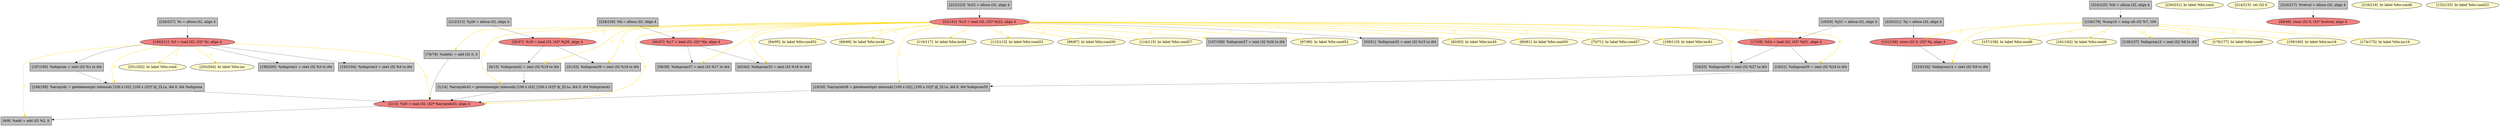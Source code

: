 
digraph G {


node288 [fillcolor=grey,label="[222/223]  %i22 = alloca i32, align 4",shape=rectangle,style=filled ]
node286 [fillcolor=grey,label="[224/225]  %i5 = alloca i32, align 4",shape=rectangle,style=filled ]
node284 [fillcolor=lemonchiffon,label="[230/231]  br label %for.cond",shape=ellipse,style=filled ]
node282 [fillcolor=lightcoral,label="[30/37]  %18 = load i32, i32* %j26, align 4",shape=ellipse,style=filled ]
node281 [fillcolor=lemonchiffon,label="[214/215]  ret i32 0",shape=ellipse,style=filled ]
node280 [fillcolor=lemonchiffon,label="[201/202]  br label %for.cond",shape=ellipse,style=filled ]
node279 [fillcolor=lightcoral,label="[52/131]  %15 = load i32, i32* %i22, align 4",shape=ellipse,style=filled ]
node278 [fillcolor=grey,label="[153/154]  %idxprom14 = zext i32 %9 to i64",shape=rectangle,style=filled ]
node276 [fillcolor=grey,label="[16/29]  %j51 = alloca i32, align 4",shape=rectangle,style=filled ]
node274 [fillcolor=grey,label="[19/20]  %arrayidx56 = getelementptr inbounds [100 x i32], [100 x i32]* @_ZL1a, i64 0, i64 %idxprom55",shape=rectangle,style=filled ]
node273 [fillcolor=lightcoral,label="[180/211]  %3 = load i32, i32* %i, align 4",shape=ellipse,style=filled ]
node272 [fillcolor=lightcoral,label="[40/47]  %17 = load i32, i32* %k, align 4",shape=ellipse,style=filled ]
node271 [fillcolor=lemonchiffon,label="[94/95]  br label %for.cond52",shape=ellipse,style=filled ]
node252 [fillcolor=grey,label="[220/221]  %j = alloca i32, align 4",shape=rectangle,style=filled ]
node246 [fillcolor=lemonchiffon,label="[157/158]  br label %for.cond9",shape=ellipse,style=filled ]
node283 [fillcolor=lemonchiffon,label="[203/204]  br label %for.inc",shape=ellipse,style=filled ]
node275 [fillcolor=grey,label="[212/213]  %j26 = alloca i32, align 4",shape=rectangle,style=filled ]
node269 [fillcolor=grey,label="[0/15]  %idxprom42 = zext i32 %19 to i64",shape=rectangle,style=filled ]
node253 [fillcolor=grey,label="[187/190]  %idxprom = zext i32 %1 to i64",shape=rectangle,style=filled ]
node261 [fillcolor=lemonchiffon,label="[68/69]  br label %for.inc48",shape=ellipse,style=filled ]
node244 [fillcolor=grey,label="[31/32]  %idxprom39 = zext i32 %18 to i64",shape=rectangle,style=filled ]
node238 [fillcolor=grey,label="[188/189]  %arrayidx = getelementptr inbounds [100 x i32], [100 x i32]* @_ZL1a, i64 0, i64 %idxprom",shape=rectangle,style=filled ]
node267 [fillcolor=grey,label="[8/9]  %add = add i32 %2, 0",shape=rectangle,style=filled ]
node245 [fillcolor=lightcoral,label="[151/156]  store i32 0, i32* %j, align 4",shape=ellipse,style=filled ]
node242 [fillcolor=grey,label="[216/217]  %retval = alloca i32, align 4",shape=rectangle,style=filled ]
node265 [fillcolor=grey,label="[38/39]  %idxprom37 = zext i32 %17 to i64",shape=rectangle,style=filled ]
node240 [fillcolor=lemonchiffon,label="[116/117]  br label %for.inc64",shape=ellipse,style=filled ]
node239 [fillcolor=grey,label="[78/79]  %add41 = add i32 0, 0",shape=rectangle,style=filled ]
node287 [fillcolor=grey,label="[134/179]  %cmp10 = icmp ult i32 %7, 100",shape=rectangle,style=filled ]
node233 [fillcolor=lemonchiffon,label="[161/162]  br label %for.cond6",shape=ellipse,style=filled ]
node236 [fillcolor=lightcoral,label="[17/28]  %24 = load i32, i32* %j51, align 4",shape=ellipse,style=filled ]
node255 [fillcolor=lightcoral,label="[2/13]  %20 = load i32, i32* %arrayidx43, align 4",shape=ellipse,style=filled ]
node243 [fillcolor=grey,label="[136/137]  %idxprom12 = zext i32 %8 to i64",shape=rectangle,style=filled ]
node258 [fillcolor=grey,label="[18/21]  %idxprom55 = zext i32 %24 to i64",shape=rectangle,style=filled ]
node277 [fillcolor=grey,label="[199/200]  %idxprom1 = zext i32 %3 to i64",shape=rectangle,style=filled ]
node263 [fillcolor=lemonchiffon,label="[112/113]  br label %for.cond23",shape=ellipse,style=filled ]
node266 [fillcolor=grey,label="[193/194]  %idxprom3 = zext i32 %4 to i64",shape=rectangle,style=filled ]
node232 [fillcolor=lemonchiffon,label="[86/87]  br label %for.cond30",shape=ellipse,style=filled ]
node241 [fillcolor=lemonchiffon,label="[218/219]  br label %for.cond6",shape=ellipse,style=filled ]
node260 [fillcolor=grey,label="[226/227]  %i = alloca i32, align 4",shape=rectangle,style=filled ]
node270 [fillcolor=grey,label="[24/25]  %idxprom59 = zext i32 %27 to i64",shape=rectangle,style=filled ]
node235 [fillcolor=lemonchiffon,label="[114/115]  br label %for.cond27",shape=ellipse,style=filled ]
node234 [fillcolor=grey,label="[107/108]  %idxprom57 = zext i32 %26 to i64",shape=rectangle,style=filled ]
node248 [fillcolor=lemonchiffon,label="[97/98]  br label %for.cond52",shape=ellipse,style=filled ]
node259 [fillcolor=grey,label="[50/51]  %idxprom33 = zext i32 %15 to i64",shape=rectangle,style=filled ]
node285 [fillcolor=lemonchiffon,label="[176/177]  br label %for.cond9",shape=ellipse,style=filled ]
node249 [fillcolor=grey,label="[43/44]  %idxprom35 = zext i32 %16 to i64",shape=rectangle,style=filled ]
node247 [fillcolor=lemonchiffon,label="[159/160]  br label %for.inc19",shape=ellipse,style=filled ]
node250 [fillcolor=lemonchiffon,label="[174/175]  br label %for.inc16",shape=ellipse,style=filled ]
node251 [fillcolor=grey,label="[1/14]  %arrayidx43 = getelementptr inbounds [100 x i32], [100 x i32]* @_ZL1a, i64 0, i64 %idxprom42",shape=rectangle,style=filled ]
node254 [fillcolor=lemonchiffon,label="[82/83]  br label %for.inc45",shape=ellipse,style=filled ]
node256 [fillcolor=lemonchiffon,label="[80/81]  br label %for.cond30",shape=ellipse,style=filled ]
node264 [fillcolor=lightcoral,label="[48/49]  store i32 0, i32* %retval, align 4",shape=ellipse,style=filled ]
node257 [fillcolor=lemonchiffon,label="[70/71]  br label %for.cond27",shape=ellipse,style=filled ]
node268 [fillcolor=grey,label="[228/229]  %k = alloca i32, align 4",shape=rectangle,style=filled ]
node237 [fillcolor=lemonchiffon,label="[109/110]  br label %for.inc61",shape=ellipse,style=filled ]
node262 [fillcolor=lemonchiffon,label="[132/133]  br label %for.cond23",shape=ellipse,style=filled ]

node279->node249 [style=solid,color=gold,label="C",penwidth=1.0,fontcolor=gold ]
node282->node269 [style=solid,color=black,label="",penwidth=0.5,fontcolor=black ]
node268->node272 [style=solid,color=black,label="",penwidth=0.5,fontcolor=black ]
node279->node269 [style=solid,color=gold,label="C",penwidth=1.0,fontcolor=gold ]
node273->node253 [style=solid,color=black,label="",penwidth=0.5,fontcolor=black ]
node279->node265 [style=solid,color=gold,label="C",penwidth=1.0,fontcolor=gold ]
node279->node239 [style=solid,color=gold,label="C",penwidth=1.0,fontcolor=gold ]
node275->node282 [style=solid,color=black,label="",penwidth=0.5,fontcolor=black ]
node279->node240 [style=solid,color=gold,label="C",penwidth=1.0,fontcolor=gold ]
node279->node261 [style=solid,color=gold,label="C",penwidth=1.0,fontcolor=gold ]
node272->node249 [style=solid,color=black,label="",penwidth=0.5,fontcolor=black ]
node253->node238 [style=solid,color=black,label="",penwidth=0.5,fontcolor=black ]
node279->node272 [style=solid,color=gold,label="C",penwidth=1.0,fontcolor=gold ]
node276->node236 [style=solid,color=black,label="",penwidth=0.5,fontcolor=black ]
node269->node251 [style=solid,color=black,label="",penwidth=0.5,fontcolor=black ]
node282->node244 [style=solid,color=black,label="",penwidth=0.5,fontcolor=black ]
node272->node265 [style=solid,color=black,label="",penwidth=0.5,fontcolor=black ]
node258->node274 [style=solid,color=black,label="",penwidth=0.5,fontcolor=black ]
node273->node238 [style=solid,color=gold,label="C",penwidth=1.0,fontcolor=gold ]
node273->node267 [style=solid,color=gold,label="C",penwidth=1.0,fontcolor=gold ]
node279->node258 [style=solid,color=gold,label="C",penwidth=1.0,fontcolor=gold ]
node255->node267 [style=solid,color=black,label="",penwidth=0.5,fontcolor=black ]
node279->node259 [style=solid,color=black,label="",penwidth=0.5,fontcolor=black ]
node287->node246 [style=solid,color=gold,label="C",penwidth=1.0,fontcolor=gold ]
node287->node250 [style=solid,color=gold,label="C",penwidth=1.0,fontcolor=gold ]
node279->node274 [style=solid,color=gold,label="C",penwidth=1.0,fontcolor=gold ]
node287->node247 [style=solid,color=gold,label="C",penwidth=1.0,fontcolor=gold ]
node279->node271 [style=solid,color=gold,label="C",penwidth=1.0,fontcolor=gold ]
node252->node245 [style=solid,color=black,label="",penwidth=0.5,fontcolor=black ]
node288->node279 [style=solid,color=black,label="",penwidth=0.5,fontcolor=black ]
node236->node258 [style=solid,color=black,label="",penwidth=0.5,fontcolor=black ]
node279->node282 [style=solid,color=gold,label="C",penwidth=1.0,fontcolor=gold ]
node273->node277 [style=solid,color=black,label="",penwidth=0.5,fontcolor=black ]
node279->node254 [style=solid,color=gold,label="C",penwidth=1.0,fontcolor=gold ]
node274->node255 [style=solid,color=black,label="",penwidth=0.5,fontcolor=black ]
node239->node255 [style=solid,color=black,label="",penwidth=0.5,fontcolor=black ]
node287->node233 [style=solid,color=gold,label="C",penwidth=1.0,fontcolor=gold ]
node242->node264 [style=solid,color=black,label="",penwidth=0.5,fontcolor=black ]
node245->node278 [style=solid,color=black,label="",penwidth=0.5,fontcolor=black ]
node251->node255 [style=solid,color=black,label="",penwidth=0.5,fontcolor=black ]
node279->node256 [style=solid,color=gold,label="C",penwidth=1.0,fontcolor=gold ]
node273->node255 [style=solid,color=gold,label="C",penwidth=1.0,fontcolor=gold ]
node287->node278 [style=solid,color=gold,label="C",penwidth=1.0,fontcolor=gold ]
node273->node266 [style=solid,color=black,label="",penwidth=0.5,fontcolor=black ]
node236->node270 [style=solid,color=black,label="",penwidth=0.5,fontcolor=black ]
node279->node251 [style=solid,color=gold,label="C",penwidth=1.0,fontcolor=gold ]
node273->node283 [style=solid,color=gold,label="C",penwidth=1.0,fontcolor=gold ]
node238->node255 [style=solid,color=black,label="",penwidth=0.5,fontcolor=black ]
node287->node243 [style=solid,color=gold,label="C",penwidth=1.0,fontcolor=gold ]
node273->node280 [style=solid,color=gold,label="C",penwidth=1.0,fontcolor=gold ]
node279->node270 [style=solid,color=gold,label="C",penwidth=1.0,fontcolor=gold ]
node287->node245 [style=solid,color=gold,label="C",penwidth=1.0,fontcolor=gold ]
node260->node273 [style=solid,color=black,label="",penwidth=0.5,fontcolor=black ]
node279->node244 [style=solid,color=gold,label="C",penwidth=1.0,fontcolor=gold ]
node279->node234 [style=solid,color=gold,label="C",penwidth=1.0,fontcolor=gold ]
node279->node255 [style=solid,color=gold,label="C",penwidth=1.0,fontcolor=gold ]
node279->node248 [style=solid,color=gold,label="C",penwidth=1.0,fontcolor=gold ]
node279->node232 [style=solid,color=gold,label="C",penwidth=1.0,fontcolor=gold ]
node279->node235 [style=solid,color=gold,label="C",penwidth=1.0,fontcolor=gold ]
node279->node257 [style=solid,color=gold,label="C",penwidth=1.0,fontcolor=gold ]
node287->node285 [style=solid,color=gold,label="C",penwidth=1.0,fontcolor=gold ]
node279->node236 [style=solid,color=gold,label="C",penwidth=1.0,fontcolor=gold ]
node279->node263 [style=solid,color=gold,label="C",penwidth=1.0,fontcolor=gold ]
node286->node287 [style=solid,color=black,label="",penwidth=0.5,fontcolor=black ]
node279->node237 [style=solid,color=gold,label="C",penwidth=1.0,fontcolor=gold ]


}
